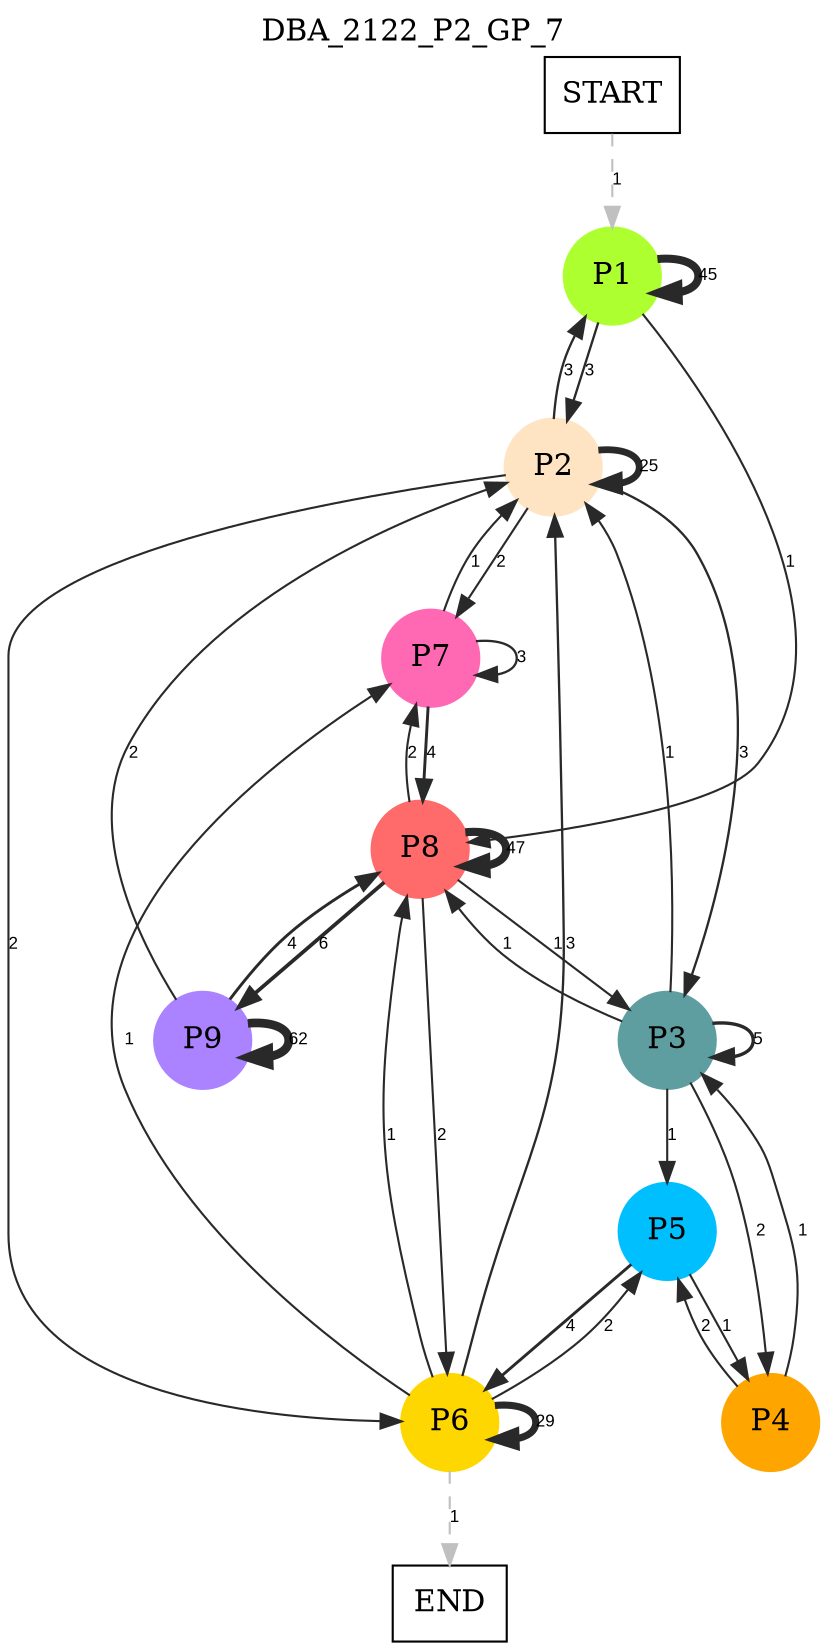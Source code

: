 digraph DBA_2122_P2_GP_7 {
	labelloc="t";
	label=DBA_2122_P2_GP_7;
	dpi = 150
	size="16,11!";
	margin = 0;
"START" [shape=box, fillcolor=white, style=filled, color=black]
"P1" [shape=circle, color=greenyellow, style=filled]
"P2" [shape=circle, color=bisque, style=filled]
"P3" [shape=circle, color=cadetblue, style=filled]
"P4" [shape=circle, color=orange, style=filled]
"P5" [shape=circle, color=deepskyblue, style=filled]
"P6" [shape=circle, color=gold, style=filled]
"P7" [shape=circle, color=hotpink, style=filled]
"P8" [shape=circle, color=indianred1, style=filled]
"P9" [shape=circle, color=mediumpurple1, style=filled]
"END" [shape=box, fillcolor=white, style=filled, color=black]
"START" -> "P1" [ style = dashed color=grey label ="1" labelfloat=false fontname="Arial" fontsize=8]

"P1" -> "P1" [ color=grey16 penwidth = "3.80666248977032"label ="45" labelfloat=false fontname="Arial" fontsize=8]

"P1" -> "P2" [ color=grey16 penwidth = "1.09861228866811"label ="3" labelfloat=false fontname="Arial" fontsize=8]

"P1" -> "P8" [ color=grey16 penwidth = "1"label ="1" labelfloat=false fontname="Arial" fontsize=8]

"P2" -> "P1" [ color=grey16 penwidth = "1.09861228866811"label ="3" labelfloat=false fontname="Arial" fontsize=8]

"P2" -> "P2" [ color=grey16 penwidth = "3.2188758248682"label ="25" labelfloat=false fontname="Arial" fontsize=8]

"P2" -> "P3" [ color=grey16 penwidth = "1.09861228866811"label ="3" labelfloat=false fontname="Arial" fontsize=8]

"P2" -> "P6" [ color=grey16 penwidth = "1"label ="2" labelfloat=false fontname="Arial" fontsize=8]

"P2" -> "P7" [ color=grey16 penwidth = "1"label ="2" labelfloat=false fontname="Arial" fontsize=8]

"P3" -> "P2" [ color=grey16 penwidth = "1"label ="1" labelfloat=false fontname="Arial" fontsize=8]

"P3" -> "P3" [ color=grey16 penwidth = "1.6094379124341"label ="5" labelfloat=false fontname="Arial" fontsize=8]

"P3" -> "P4" [ color=grey16 penwidth = "1"label ="2" labelfloat=false fontname="Arial" fontsize=8]

"P3" -> "P5" [ color=grey16 penwidth = "1"label ="1" labelfloat=false fontname="Arial" fontsize=8]

"P3" -> "P8" [ color=grey16 penwidth = "1"label ="1" labelfloat=false fontname="Arial" fontsize=8]

"P4" -> "P3" [ color=grey16 penwidth = "1"label ="1" labelfloat=false fontname="Arial" fontsize=8]

"P4" -> "P5" [ color=grey16 penwidth = "1"label ="2" labelfloat=false fontname="Arial" fontsize=8]

"P5" -> "P4" [ color=grey16 penwidth = "1"label ="1" labelfloat=false fontname="Arial" fontsize=8]

"P5" -> "P6" [ color=grey16 penwidth = "1.38629436111989"label ="4" labelfloat=false fontname="Arial" fontsize=8]

"P6" -> "P2" [ color=grey16 penwidth = "1.09861228866811"label ="3" labelfloat=false fontname="Arial" fontsize=8]

"P6" -> "P5" [ color=grey16 penwidth = "1"label ="2" labelfloat=false fontname="Arial" fontsize=8]

"P6" -> "P6" [ color=grey16 penwidth = "3.36729582998647"label ="29" labelfloat=false fontname="Arial" fontsize=8]

"P6" -> "P7" [ color=grey16 penwidth = "1"label ="1" labelfloat=false fontname="Arial" fontsize=8]

"P6" -> "P8" [ color=grey16 penwidth = "1"label ="1" labelfloat=false fontname="Arial" fontsize=8]

"P6" -> "END" [ style = dashed color=grey label ="1" labelfloat=false fontname="Arial" fontsize=8]

"P7" -> "P2" [ color=grey16 penwidth = "1"label ="1" labelfloat=false fontname="Arial" fontsize=8]

"P7" -> "P7" [ color=grey16 penwidth = "1.09861228866811"label ="3" labelfloat=false fontname="Arial" fontsize=8]

"P7" -> "P8" [ color=grey16 penwidth = "1.38629436111989"label ="4" labelfloat=false fontname="Arial" fontsize=8]

"P8" -> "P3" [ color=grey16 penwidth = "1"label ="1" labelfloat=false fontname="Arial" fontsize=8]

"P8" -> "P6" [ color=grey16 penwidth = "1"label ="2" labelfloat=false fontname="Arial" fontsize=8]

"P8" -> "P7" [ color=grey16 penwidth = "1"label ="2" labelfloat=false fontname="Arial" fontsize=8]

"P8" -> "P8" [ color=grey16 penwidth = "3.85014760171006"label ="47" labelfloat=false fontname="Arial" fontsize=8]

"P8" -> "P9" [ color=grey16 penwidth = "1.79175946922805"label ="6" labelfloat=false fontname="Arial" fontsize=8]

"P9" -> "P2" [ color=grey16 penwidth = "1"label ="2" labelfloat=false fontname="Arial" fontsize=8]

"P9" -> "P8" [ color=grey16 penwidth = "1.38629436111989"label ="4" labelfloat=false fontname="Arial" fontsize=8]

"P9" -> "P9" [ color=grey16 penwidth = "4.12713438504509"label ="62" labelfloat=false fontname="Arial" fontsize=8]

}
